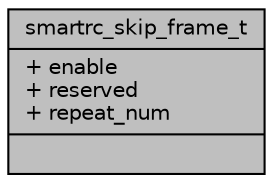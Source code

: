 digraph "smartrc_skip_frame_t"
{
 // INTERACTIVE_SVG=YES
 // LATEX_PDF_SIZE
  bgcolor="transparent";
  edge [fontname="Helvetica",fontsize="10",labelfontname="Helvetica",labelfontsize="10"];
  node [fontname="Helvetica",fontsize="10",shape=record];
  Node1 [label="{smartrc_skip_frame_t\n|+ enable\l+ reserved\l+ repeat_num\l|}",height=0.2,width=0.4,color="black", fillcolor="grey75", style="filled", fontcolor="black",tooltip=" "];
}
